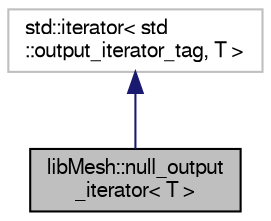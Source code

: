 digraph "libMesh::null_output_iterator&lt; T &gt;"
{
  edge [fontname="FreeSans",fontsize="10",labelfontname="FreeSans",labelfontsize="10"];
  node [fontname="FreeSans",fontsize="10",shape=record];
  Node1 [label="libMesh::null_output\l_iterator\< T \>",height=0.2,width=0.4,color="black", fillcolor="grey75", style="filled", fontcolor="black"];
  Node2 -> Node1 [dir="back",color="midnightblue",fontsize="10",style="solid",fontname="FreeSans"];
  Node2 [label="std::iterator\< std\l::output_iterator_tag, T \>",height=0.2,width=0.4,color="grey75", fillcolor="white", style="filled"];
}
